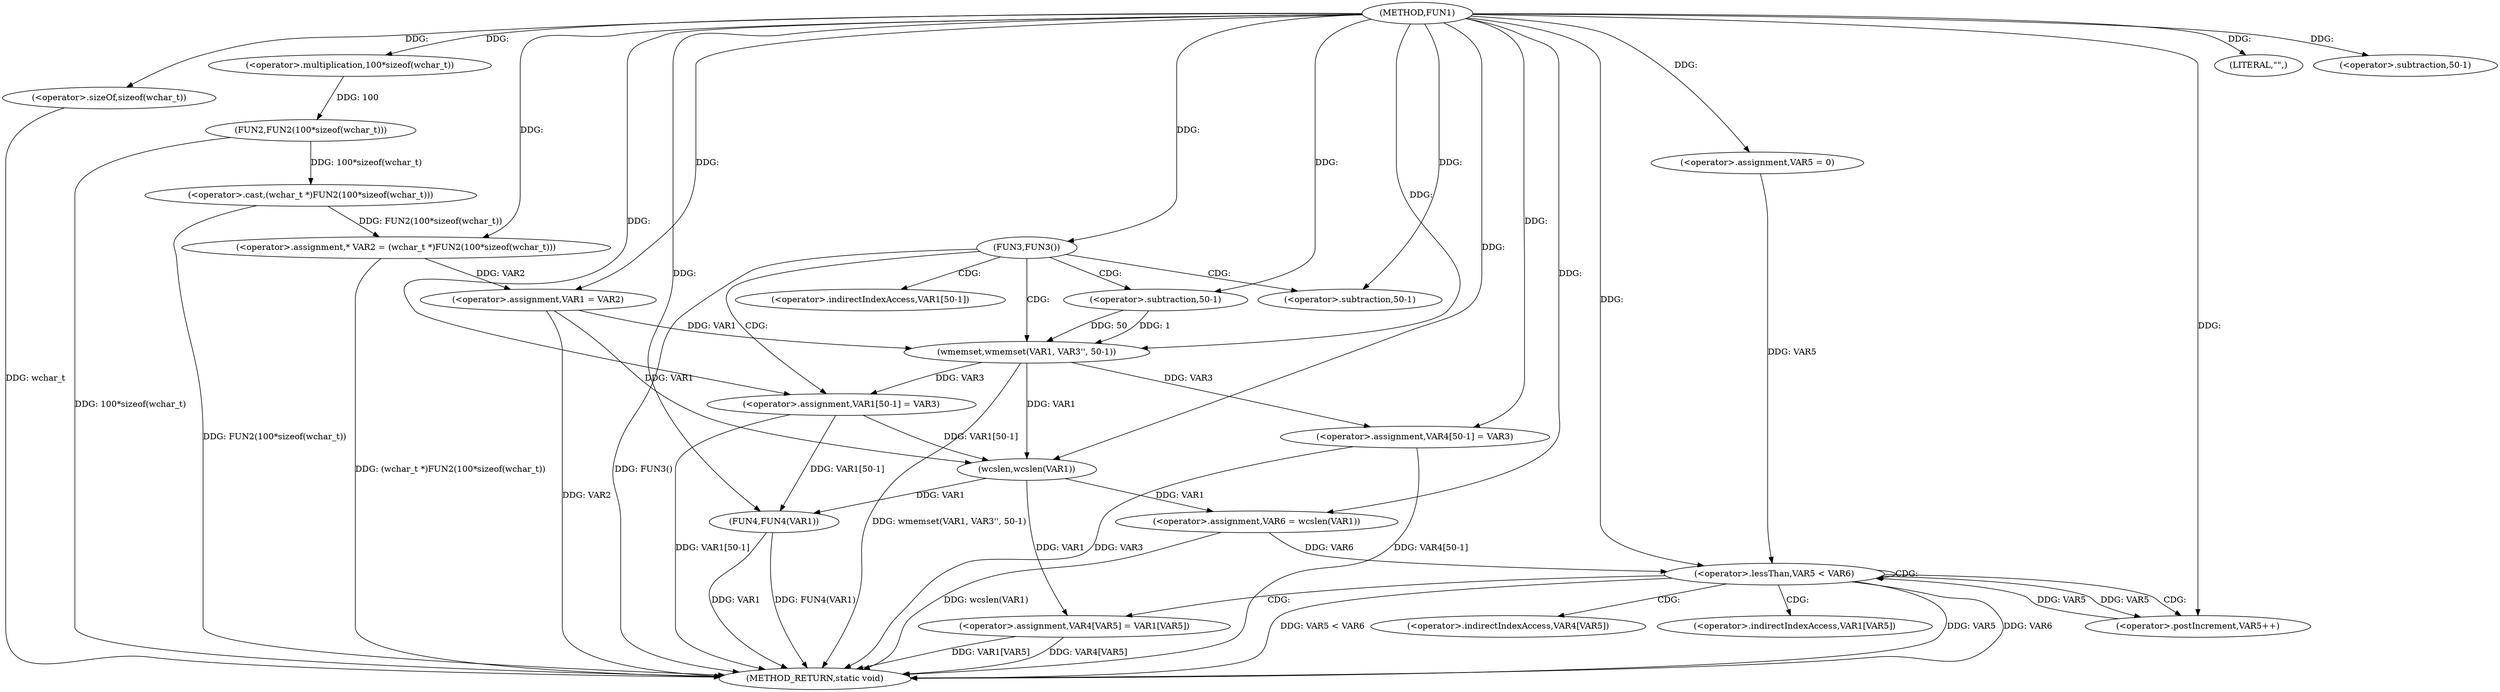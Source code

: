 digraph FUN1 {  
"1000100" [label = "(METHOD,FUN1)" ]
"1000166" [label = "(METHOD_RETURN,static void)" ]
"1000104" [label = "(<operator>.assignment,* VAR2 = (wchar_t *)FUN2(100*sizeof(wchar_t)))" ]
"1000106" [label = "(<operator>.cast,(wchar_t *)FUN2(100*sizeof(wchar_t)))" ]
"1000108" [label = "(FUN2,FUN2(100*sizeof(wchar_t)))" ]
"1000109" [label = "(<operator>.multiplication,100*sizeof(wchar_t))" ]
"1000111" [label = "(<operator>.sizeOf,sizeof(wchar_t))" ]
"1000113" [label = "(<operator>.assignment,VAR1 = VAR2)" ]
"1000117" [label = "(FUN3,FUN3())" ]
"1000119" [label = "(wmemset,wmemset(VAR1, VAR3'', 50-1))" ]
"1000122" [label = "(<operator>.subtraction,50-1)" ]
"1000125" [label = "(<operator>.assignment,VAR1[50-1] = VAR3)" ]
"1000128" [label = "(<operator>.subtraction,50-1)" ]
"1000133" [label = "(LITERAL,\"\",)" ]
"1000136" [label = "(<operator>.assignment,VAR6 = wcslen(VAR1))" ]
"1000138" [label = "(wcslen,wcslen(VAR1))" ]
"1000141" [label = "(<operator>.assignment,VAR5 = 0)" ]
"1000144" [label = "(<operator>.lessThan,VAR5 < VAR6)" ]
"1000147" [label = "(<operator>.postIncrement,VAR5++)" ]
"1000150" [label = "(<operator>.assignment,VAR4[VAR5] = VAR1[VAR5])" ]
"1000157" [label = "(<operator>.assignment,VAR4[50-1] = VAR3)" ]
"1000160" [label = "(<operator>.subtraction,50-1)" ]
"1000164" [label = "(FUN4,FUN4(VAR1))" ]
"1000126" [label = "(<operator>.indirectIndexAccess,VAR1[50-1])" ]
"1000151" [label = "(<operator>.indirectIndexAccess,VAR4[VAR5])" ]
"1000154" [label = "(<operator>.indirectIndexAccess,VAR1[VAR5])" ]
  "1000117" -> "1000166"  [ label = "DDG: FUN3()"] 
  "1000106" -> "1000166"  [ label = "DDG: FUN2(100*sizeof(wchar_t))"] 
  "1000150" -> "1000166"  [ label = "DDG: VAR4[VAR5]"] 
  "1000113" -> "1000166"  [ label = "DDG: VAR2"] 
  "1000111" -> "1000166"  [ label = "DDG: wchar_t"] 
  "1000150" -> "1000166"  [ label = "DDG: VAR1[VAR5]"] 
  "1000136" -> "1000166"  [ label = "DDG: wcslen(VAR1)"] 
  "1000119" -> "1000166"  [ label = "DDG: wmemset(VAR1, VAR3'', 50-1)"] 
  "1000164" -> "1000166"  [ label = "DDG: VAR1"] 
  "1000164" -> "1000166"  [ label = "DDG: FUN4(VAR1)"] 
  "1000125" -> "1000166"  [ label = "DDG: VAR1[50-1]"] 
  "1000157" -> "1000166"  [ label = "DDG: VAR4[50-1]"] 
  "1000144" -> "1000166"  [ label = "DDG: VAR5 < VAR6"] 
  "1000144" -> "1000166"  [ label = "DDG: VAR5"] 
  "1000157" -> "1000166"  [ label = "DDG: VAR3"] 
  "1000144" -> "1000166"  [ label = "DDG: VAR6"] 
  "1000104" -> "1000166"  [ label = "DDG: (wchar_t *)FUN2(100*sizeof(wchar_t))"] 
  "1000108" -> "1000166"  [ label = "DDG: 100*sizeof(wchar_t)"] 
  "1000106" -> "1000104"  [ label = "DDG: FUN2(100*sizeof(wchar_t))"] 
  "1000100" -> "1000104"  [ label = "DDG: "] 
  "1000108" -> "1000106"  [ label = "DDG: 100*sizeof(wchar_t)"] 
  "1000109" -> "1000108"  [ label = "DDG: 100"] 
  "1000100" -> "1000109"  [ label = "DDG: "] 
  "1000100" -> "1000111"  [ label = "DDG: "] 
  "1000104" -> "1000113"  [ label = "DDG: VAR2"] 
  "1000100" -> "1000113"  [ label = "DDG: "] 
  "1000100" -> "1000117"  [ label = "DDG: "] 
  "1000113" -> "1000119"  [ label = "DDG: VAR1"] 
  "1000100" -> "1000119"  [ label = "DDG: "] 
  "1000122" -> "1000119"  [ label = "DDG: 50"] 
  "1000122" -> "1000119"  [ label = "DDG: 1"] 
  "1000100" -> "1000122"  [ label = "DDG: "] 
  "1000119" -> "1000125"  [ label = "DDG: VAR3"] 
  "1000100" -> "1000125"  [ label = "DDG: "] 
  "1000100" -> "1000128"  [ label = "DDG: "] 
  "1000100" -> "1000133"  [ label = "DDG: "] 
  "1000138" -> "1000136"  [ label = "DDG: VAR1"] 
  "1000100" -> "1000136"  [ label = "DDG: "] 
  "1000125" -> "1000138"  [ label = "DDG: VAR1[50-1]"] 
  "1000113" -> "1000138"  [ label = "DDG: VAR1"] 
  "1000119" -> "1000138"  [ label = "DDG: VAR1"] 
  "1000100" -> "1000138"  [ label = "DDG: "] 
  "1000100" -> "1000141"  [ label = "DDG: "] 
  "1000141" -> "1000144"  [ label = "DDG: VAR5"] 
  "1000147" -> "1000144"  [ label = "DDG: VAR5"] 
  "1000100" -> "1000144"  [ label = "DDG: "] 
  "1000136" -> "1000144"  [ label = "DDG: VAR6"] 
  "1000144" -> "1000147"  [ label = "DDG: VAR5"] 
  "1000100" -> "1000147"  [ label = "DDG: "] 
  "1000138" -> "1000150"  [ label = "DDG: VAR1"] 
  "1000100" -> "1000157"  [ label = "DDG: "] 
  "1000119" -> "1000157"  [ label = "DDG: VAR3"] 
  "1000100" -> "1000160"  [ label = "DDG: "] 
  "1000125" -> "1000164"  [ label = "DDG: VAR1[50-1]"] 
  "1000138" -> "1000164"  [ label = "DDG: VAR1"] 
  "1000100" -> "1000164"  [ label = "DDG: "] 
  "1000117" -> "1000125"  [ label = "CDG: "] 
  "1000117" -> "1000126"  [ label = "CDG: "] 
  "1000117" -> "1000128"  [ label = "CDG: "] 
  "1000117" -> "1000119"  [ label = "CDG: "] 
  "1000117" -> "1000122"  [ label = "CDG: "] 
  "1000144" -> "1000154"  [ label = "CDG: "] 
  "1000144" -> "1000147"  [ label = "CDG: "] 
  "1000144" -> "1000151"  [ label = "CDG: "] 
  "1000144" -> "1000150"  [ label = "CDG: "] 
  "1000144" -> "1000144"  [ label = "CDG: "] 
}

